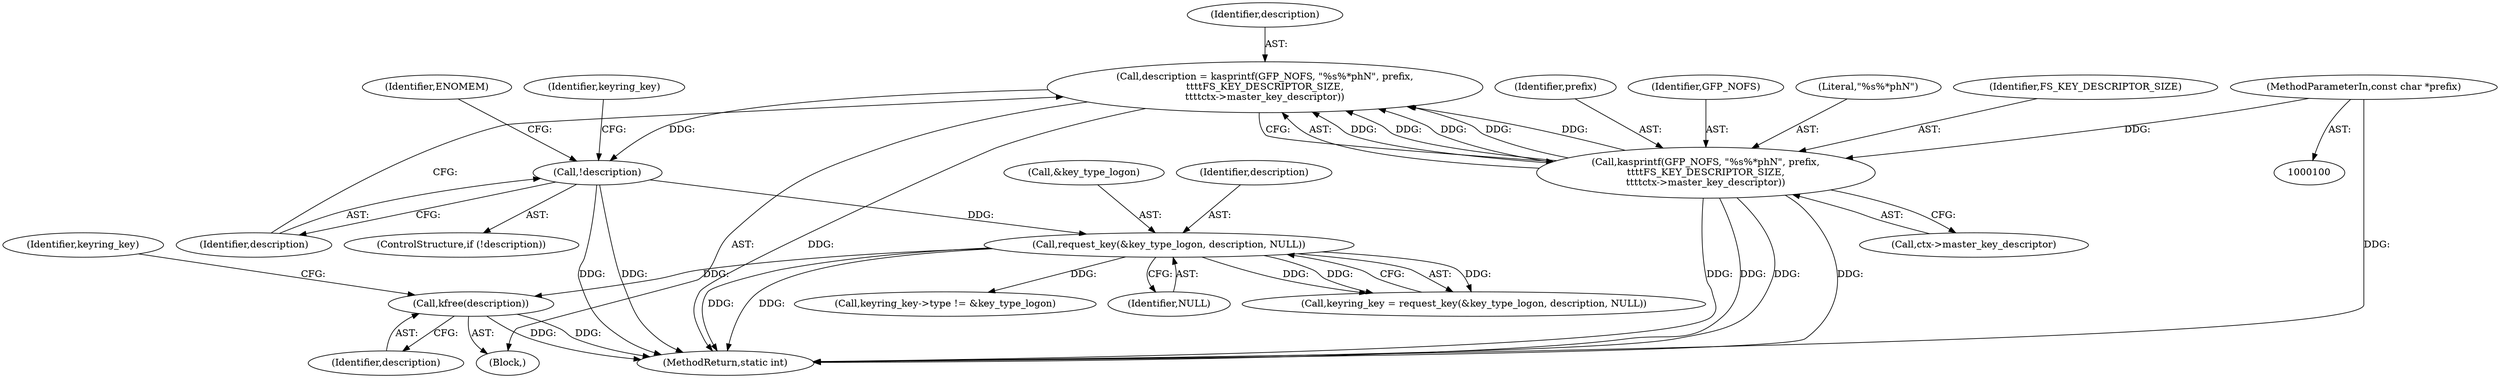 digraph "0_linux_1b53cf9815bb4744958d41f3795d5d5a1d365e2d_4@API" {
"1000134" [label="(Call,kfree(description))"];
"1000129" [label="(Call,request_key(&key_type_logon, description, NULL))"];
"1000122" [label="(Call,!description)"];
"1000111" [label="(Call,description = kasprintf(GFP_NOFS, \"%s%*phN\", prefix,\n\t\t\t\tFS_KEY_DESCRIPTOR_SIZE,\n\t\t\t\tctx->master_key_descriptor))"];
"1000113" [label="(Call,kasprintf(GFP_NOFS, \"%s%*phN\", prefix,\n\t\t\t\tFS_KEY_DESCRIPTOR_SIZE,\n\t\t\t\tctx->master_key_descriptor))"];
"1000104" [label="(MethodParameterIn,const char *prefix)"];
"1000133" [label="(Identifier,NULL)"];
"1000143" [label="(Call,keyring_key->type != &key_type_logon)"];
"1000116" [label="(Identifier,prefix)"];
"1000114" [label="(Identifier,GFP_NOFS)"];
"1000128" [label="(Identifier,keyring_key)"];
"1000134" [label="(Call,kfree(description))"];
"1000118" [label="(Call,ctx->master_key_descriptor)"];
"1000123" [label="(Identifier,description)"];
"1000115" [label="(Literal,\"%s%*phN\")"];
"1000105" [label="(Block,)"];
"1000129" [label="(Call,request_key(&key_type_logon, description, NULL))"];
"1000240" [label="(MethodReturn,static int)"];
"1000138" [label="(Identifier,keyring_key)"];
"1000127" [label="(Call,keyring_key = request_key(&key_type_logon, description, NULL))"];
"1000126" [label="(Identifier,ENOMEM)"];
"1000130" [label="(Call,&key_type_logon)"];
"1000117" [label="(Identifier,FS_KEY_DESCRIPTOR_SIZE)"];
"1000135" [label="(Identifier,description)"];
"1000121" [label="(ControlStructure,if (!description))"];
"1000112" [label="(Identifier,description)"];
"1000111" [label="(Call,description = kasprintf(GFP_NOFS, \"%s%*phN\", prefix,\n\t\t\t\tFS_KEY_DESCRIPTOR_SIZE,\n\t\t\t\tctx->master_key_descriptor))"];
"1000113" [label="(Call,kasprintf(GFP_NOFS, \"%s%*phN\", prefix,\n\t\t\t\tFS_KEY_DESCRIPTOR_SIZE,\n\t\t\t\tctx->master_key_descriptor))"];
"1000132" [label="(Identifier,description)"];
"1000122" [label="(Call,!description)"];
"1000104" [label="(MethodParameterIn,const char *prefix)"];
"1000134" -> "1000105"  [label="AST: "];
"1000134" -> "1000135"  [label="CFG: "];
"1000135" -> "1000134"  [label="AST: "];
"1000138" -> "1000134"  [label="CFG: "];
"1000134" -> "1000240"  [label="DDG: "];
"1000134" -> "1000240"  [label="DDG: "];
"1000129" -> "1000134"  [label="DDG: "];
"1000129" -> "1000127"  [label="AST: "];
"1000129" -> "1000133"  [label="CFG: "];
"1000130" -> "1000129"  [label="AST: "];
"1000132" -> "1000129"  [label="AST: "];
"1000133" -> "1000129"  [label="AST: "];
"1000127" -> "1000129"  [label="CFG: "];
"1000129" -> "1000240"  [label="DDG: "];
"1000129" -> "1000240"  [label="DDG: "];
"1000129" -> "1000127"  [label="DDG: "];
"1000129" -> "1000127"  [label="DDG: "];
"1000129" -> "1000127"  [label="DDG: "];
"1000122" -> "1000129"  [label="DDG: "];
"1000129" -> "1000143"  [label="DDG: "];
"1000122" -> "1000121"  [label="AST: "];
"1000122" -> "1000123"  [label="CFG: "];
"1000123" -> "1000122"  [label="AST: "];
"1000126" -> "1000122"  [label="CFG: "];
"1000128" -> "1000122"  [label="CFG: "];
"1000122" -> "1000240"  [label="DDG: "];
"1000122" -> "1000240"  [label="DDG: "];
"1000111" -> "1000122"  [label="DDG: "];
"1000111" -> "1000105"  [label="AST: "];
"1000111" -> "1000113"  [label="CFG: "];
"1000112" -> "1000111"  [label="AST: "];
"1000113" -> "1000111"  [label="AST: "];
"1000123" -> "1000111"  [label="CFG: "];
"1000111" -> "1000240"  [label="DDG: "];
"1000113" -> "1000111"  [label="DDG: "];
"1000113" -> "1000111"  [label="DDG: "];
"1000113" -> "1000111"  [label="DDG: "];
"1000113" -> "1000111"  [label="DDG: "];
"1000113" -> "1000111"  [label="DDG: "];
"1000113" -> "1000118"  [label="CFG: "];
"1000114" -> "1000113"  [label="AST: "];
"1000115" -> "1000113"  [label="AST: "];
"1000116" -> "1000113"  [label="AST: "];
"1000117" -> "1000113"  [label="AST: "];
"1000118" -> "1000113"  [label="AST: "];
"1000113" -> "1000240"  [label="DDG: "];
"1000113" -> "1000240"  [label="DDG: "];
"1000113" -> "1000240"  [label="DDG: "];
"1000113" -> "1000240"  [label="DDG: "];
"1000104" -> "1000113"  [label="DDG: "];
"1000104" -> "1000100"  [label="AST: "];
"1000104" -> "1000240"  [label="DDG: "];
}
